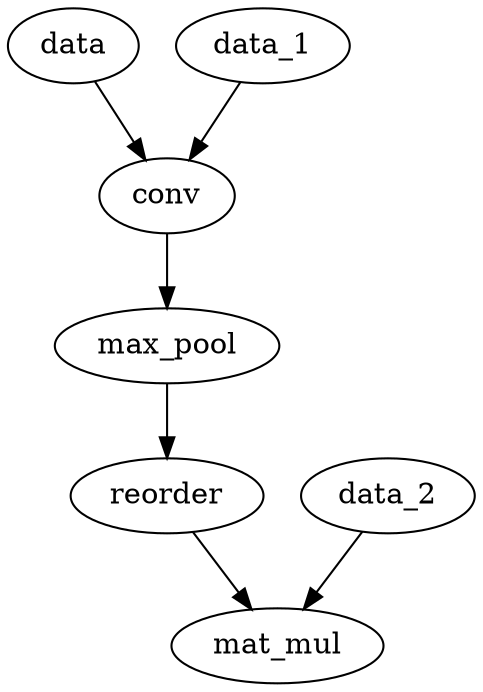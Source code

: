 digraph G {
0[label="data"];
1[label="data_1"];
2[label="conv"];
3[label="max_pool"];
4[label="reorder"];
5[label="data_2"];
6[label="mat_mul"];
0->2 ;
1->2 ;
2->3 ;
3->4 ;
4->6 ;
5->6 ;
}
